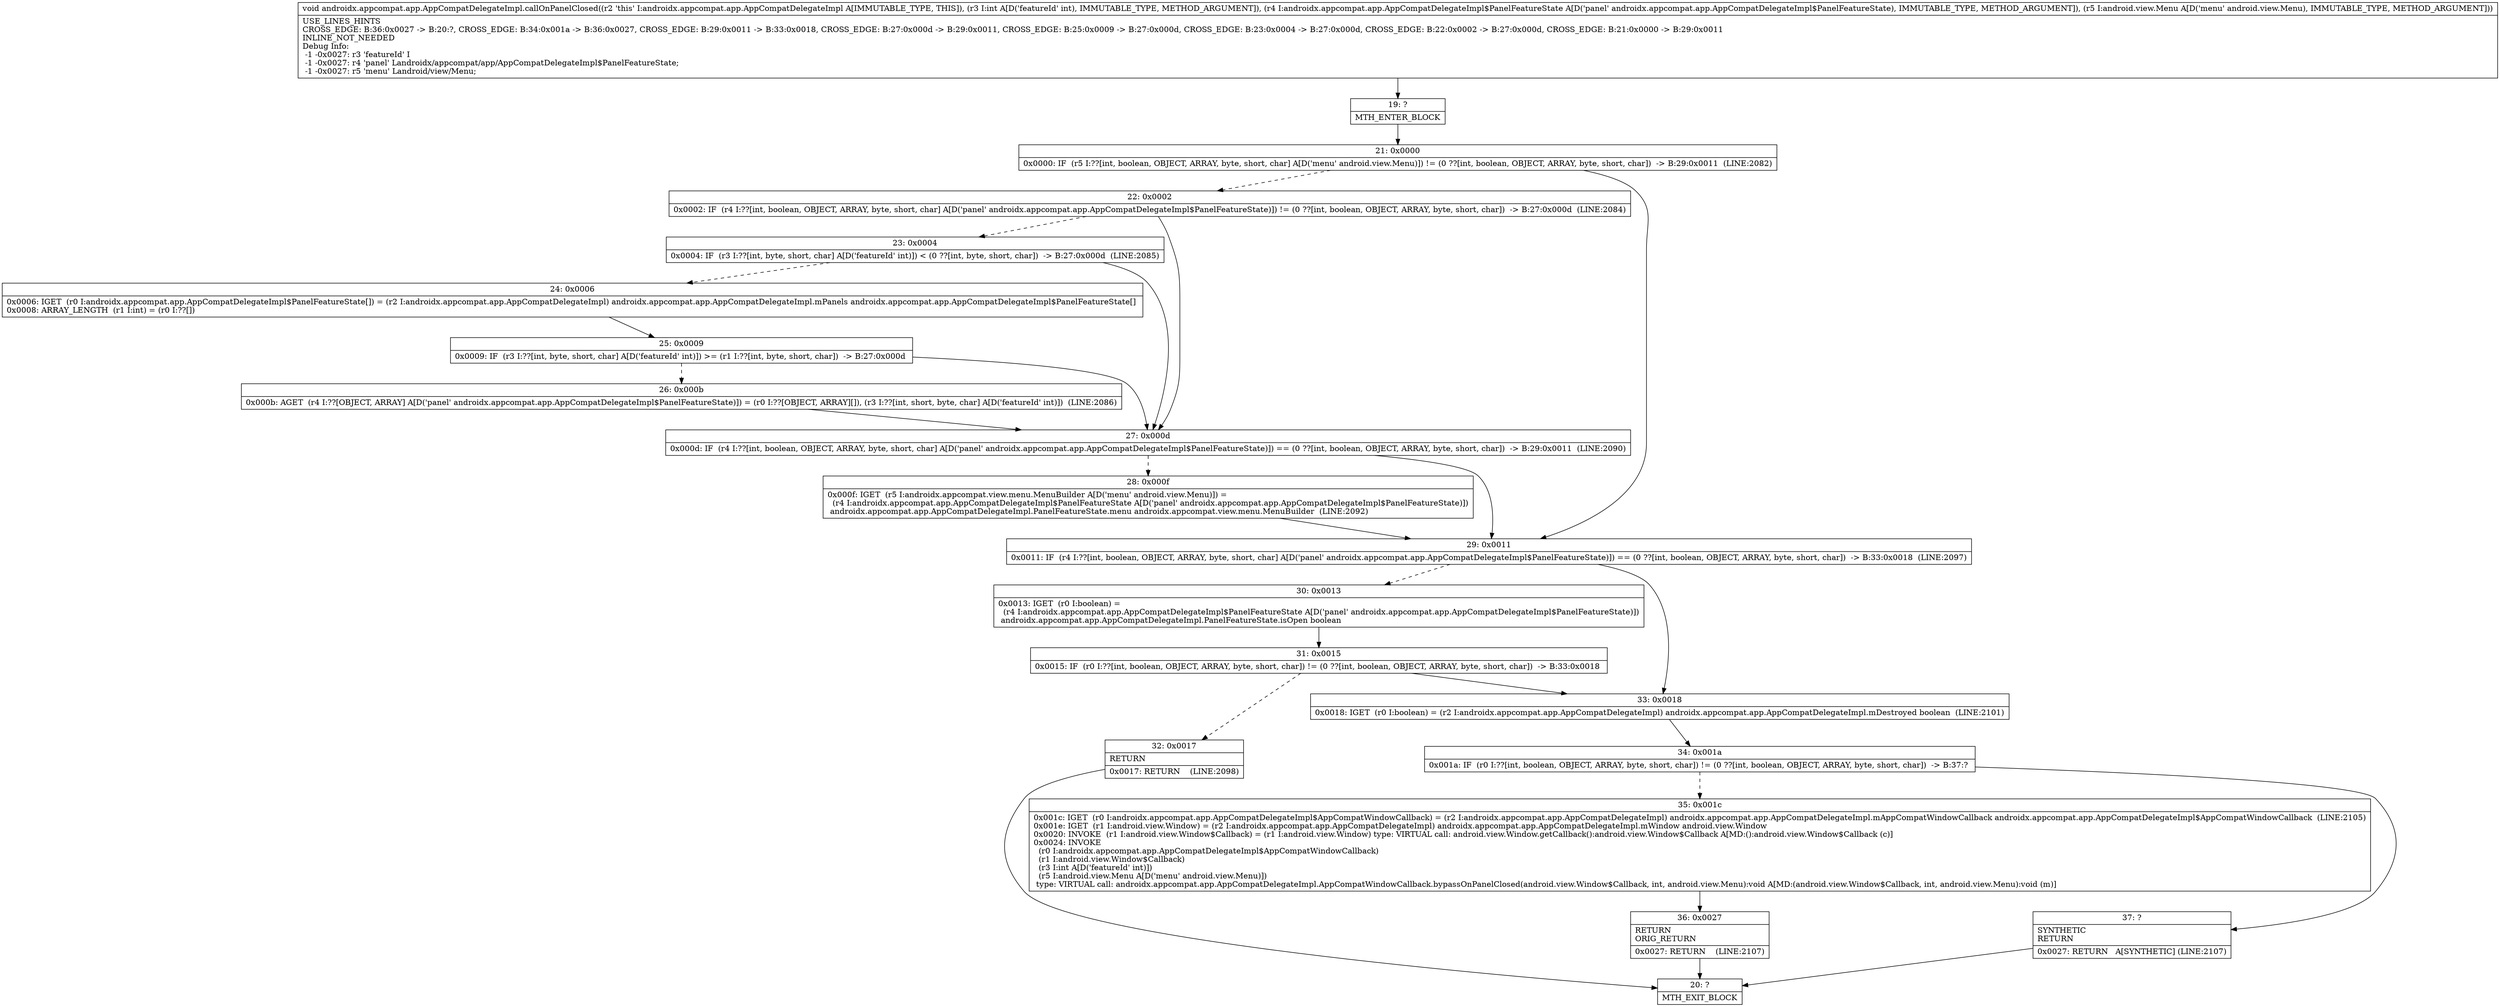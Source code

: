 digraph "CFG forandroidx.appcompat.app.AppCompatDelegateImpl.callOnPanelClosed(ILandroidx\/appcompat\/app\/AppCompatDelegateImpl$PanelFeatureState;Landroid\/view\/Menu;)V" {
Node_19 [shape=record,label="{19\:\ ?|MTH_ENTER_BLOCK\l}"];
Node_21 [shape=record,label="{21\:\ 0x0000|0x0000: IF  (r5 I:??[int, boolean, OBJECT, ARRAY, byte, short, char] A[D('menu' android.view.Menu)]) != (0 ??[int, boolean, OBJECT, ARRAY, byte, short, char])  \-\> B:29:0x0011  (LINE:2082)\l}"];
Node_22 [shape=record,label="{22\:\ 0x0002|0x0002: IF  (r4 I:??[int, boolean, OBJECT, ARRAY, byte, short, char] A[D('panel' androidx.appcompat.app.AppCompatDelegateImpl$PanelFeatureState)]) != (0 ??[int, boolean, OBJECT, ARRAY, byte, short, char])  \-\> B:27:0x000d  (LINE:2084)\l}"];
Node_23 [shape=record,label="{23\:\ 0x0004|0x0004: IF  (r3 I:??[int, byte, short, char] A[D('featureId' int)]) \< (0 ??[int, byte, short, char])  \-\> B:27:0x000d  (LINE:2085)\l}"];
Node_24 [shape=record,label="{24\:\ 0x0006|0x0006: IGET  (r0 I:androidx.appcompat.app.AppCompatDelegateImpl$PanelFeatureState[]) = (r2 I:androidx.appcompat.app.AppCompatDelegateImpl) androidx.appcompat.app.AppCompatDelegateImpl.mPanels androidx.appcompat.app.AppCompatDelegateImpl$PanelFeatureState[] \l0x0008: ARRAY_LENGTH  (r1 I:int) = (r0 I:??[]) \l}"];
Node_25 [shape=record,label="{25\:\ 0x0009|0x0009: IF  (r3 I:??[int, byte, short, char] A[D('featureId' int)]) \>= (r1 I:??[int, byte, short, char])  \-\> B:27:0x000d \l}"];
Node_26 [shape=record,label="{26\:\ 0x000b|0x000b: AGET  (r4 I:??[OBJECT, ARRAY] A[D('panel' androidx.appcompat.app.AppCompatDelegateImpl$PanelFeatureState)]) = (r0 I:??[OBJECT, ARRAY][]), (r3 I:??[int, short, byte, char] A[D('featureId' int)])  (LINE:2086)\l}"];
Node_27 [shape=record,label="{27\:\ 0x000d|0x000d: IF  (r4 I:??[int, boolean, OBJECT, ARRAY, byte, short, char] A[D('panel' androidx.appcompat.app.AppCompatDelegateImpl$PanelFeatureState)]) == (0 ??[int, boolean, OBJECT, ARRAY, byte, short, char])  \-\> B:29:0x0011  (LINE:2090)\l}"];
Node_28 [shape=record,label="{28\:\ 0x000f|0x000f: IGET  (r5 I:androidx.appcompat.view.menu.MenuBuilder A[D('menu' android.view.Menu)]) = \l  (r4 I:androidx.appcompat.app.AppCompatDelegateImpl$PanelFeatureState A[D('panel' androidx.appcompat.app.AppCompatDelegateImpl$PanelFeatureState)])\l androidx.appcompat.app.AppCompatDelegateImpl.PanelFeatureState.menu androidx.appcompat.view.menu.MenuBuilder  (LINE:2092)\l}"];
Node_29 [shape=record,label="{29\:\ 0x0011|0x0011: IF  (r4 I:??[int, boolean, OBJECT, ARRAY, byte, short, char] A[D('panel' androidx.appcompat.app.AppCompatDelegateImpl$PanelFeatureState)]) == (0 ??[int, boolean, OBJECT, ARRAY, byte, short, char])  \-\> B:33:0x0018  (LINE:2097)\l}"];
Node_30 [shape=record,label="{30\:\ 0x0013|0x0013: IGET  (r0 I:boolean) = \l  (r4 I:androidx.appcompat.app.AppCompatDelegateImpl$PanelFeatureState A[D('panel' androidx.appcompat.app.AppCompatDelegateImpl$PanelFeatureState)])\l androidx.appcompat.app.AppCompatDelegateImpl.PanelFeatureState.isOpen boolean \l}"];
Node_31 [shape=record,label="{31\:\ 0x0015|0x0015: IF  (r0 I:??[int, boolean, OBJECT, ARRAY, byte, short, char]) != (0 ??[int, boolean, OBJECT, ARRAY, byte, short, char])  \-\> B:33:0x0018 \l}"];
Node_32 [shape=record,label="{32\:\ 0x0017|RETURN\l|0x0017: RETURN    (LINE:2098)\l}"];
Node_20 [shape=record,label="{20\:\ ?|MTH_EXIT_BLOCK\l}"];
Node_33 [shape=record,label="{33\:\ 0x0018|0x0018: IGET  (r0 I:boolean) = (r2 I:androidx.appcompat.app.AppCompatDelegateImpl) androidx.appcompat.app.AppCompatDelegateImpl.mDestroyed boolean  (LINE:2101)\l}"];
Node_34 [shape=record,label="{34\:\ 0x001a|0x001a: IF  (r0 I:??[int, boolean, OBJECT, ARRAY, byte, short, char]) != (0 ??[int, boolean, OBJECT, ARRAY, byte, short, char])  \-\> B:37:? \l}"];
Node_35 [shape=record,label="{35\:\ 0x001c|0x001c: IGET  (r0 I:androidx.appcompat.app.AppCompatDelegateImpl$AppCompatWindowCallback) = (r2 I:androidx.appcompat.app.AppCompatDelegateImpl) androidx.appcompat.app.AppCompatDelegateImpl.mAppCompatWindowCallback androidx.appcompat.app.AppCompatDelegateImpl$AppCompatWindowCallback  (LINE:2105)\l0x001e: IGET  (r1 I:android.view.Window) = (r2 I:androidx.appcompat.app.AppCompatDelegateImpl) androidx.appcompat.app.AppCompatDelegateImpl.mWindow android.view.Window \l0x0020: INVOKE  (r1 I:android.view.Window$Callback) = (r1 I:android.view.Window) type: VIRTUAL call: android.view.Window.getCallback():android.view.Window$Callback A[MD:():android.view.Window$Callback (c)]\l0x0024: INVOKE  \l  (r0 I:androidx.appcompat.app.AppCompatDelegateImpl$AppCompatWindowCallback)\l  (r1 I:android.view.Window$Callback)\l  (r3 I:int A[D('featureId' int)])\l  (r5 I:android.view.Menu A[D('menu' android.view.Menu)])\l type: VIRTUAL call: androidx.appcompat.app.AppCompatDelegateImpl.AppCompatWindowCallback.bypassOnPanelClosed(android.view.Window$Callback, int, android.view.Menu):void A[MD:(android.view.Window$Callback, int, android.view.Menu):void (m)]\l}"];
Node_36 [shape=record,label="{36\:\ 0x0027|RETURN\lORIG_RETURN\l|0x0027: RETURN    (LINE:2107)\l}"];
Node_37 [shape=record,label="{37\:\ ?|SYNTHETIC\lRETURN\l|0x0027: RETURN   A[SYNTHETIC] (LINE:2107)\l}"];
MethodNode[shape=record,label="{void androidx.appcompat.app.AppCompatDelegateImpl.callOnPanelClosed((r2 'this' I:androidx.appcompat.app.AppCompatDelegateImpl A[IMMUTABLE_TYPE, THIS]), (r3 I:int A[D('featureId' int), IMMUTABLE_TYPE, METHOD_ARGUMENT]), (r4 I:androidx.appcompat.app.AppCompatDelegateImpl$PanelFeatureState A[D('panel' androidx.appcompat.app.AppCompatDelegateImpl$PanelFeatureState), IMMUTABLE_TYPE, METHOD_ARGUMENT]), (r5 I:android.view.Menu A[D('menu' android.view.Menu), IMMUTABLE_TYPE, METHOD_ARGUMENT]))  | USE_LINES_HINTS\lCROSS_EDGE: B:36:0x0027 \-\> B:20:?, CROSS_EDGE: B:34:0x001a \-\> B:36:0x0027, CROSS_EDGE: B:29:0x0011 \-\> B:33:0x0018, CROSS_EDGE: B:27:0x000d \-\> B:29:0x0011, CROSS_EDGE: B:25:0x0009 \-\> B:27:0x000d, CROSS_EDGE: B:23:0x0004 \-\> B:27:0x000d, CROSS_EDGE: B:22:0x0002 \-\> B:27:0x000d, CROSS_EDGE: B:21:0x0000 \-\> B:29:0x0011\lINLINE_NOT_NEEDED\lDebug Info:\l  \-1 \-0x0027: r3 'featureId' I\l  \-1 \-0x0027: r4 'panel' Landroidx\/appcompat\/app\/AppCompatDelegateImpl$PanelFeatureState;\l  \-1 \-0x0027: r5 'menu' Landroid\/view\/Menu;\l}"];
MethodNode -> Node_19;Node_19 -> Node_21;
Node_21 -> Node_22[style=dashed];
Node_21 -> Node_29;
Node_22 -> Node_23[style=dashed];
Node_22 -> Node_27;
Node_23 -> Node_24[style=dashed];
Node_23 -> Node_27;
Node_24 -> Node_25;
Node_25 -> Node_26[style=dashed];
Node_25 -> Node_27;
Node_26 -> Node_27;
Node_27 -> Node_28[style=dashed];
Node_27 -> Node_29;
Node_28 -> Node_29;
Node_29 -> Node_30[style=dashed];
Node_29 -> Node_33;
Node_30 -> Node_31;
Node_31 -> Node_32[style=dashed];
Node_31 -> Node_33;
Node_32 -> Node_20;
Node_33 -> Node_34;
Node_34 -> Node_35[style=dashed];
Node_34 -> Node_37;
Node_35 -> Node_36;
Node_36 -> Node_20;
Node_37 -> Node_20;
}


